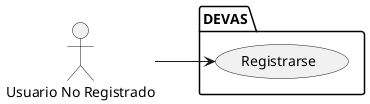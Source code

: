 @startuml
left to right direction

actor "Usuario No Registrado" as UsuarioNoRegistrado

package DEVAS{
usecase "Registrarse" as UC_Registrarse
UsuarioNoRegistrado --> UC_Registrarse
}
@enduml
